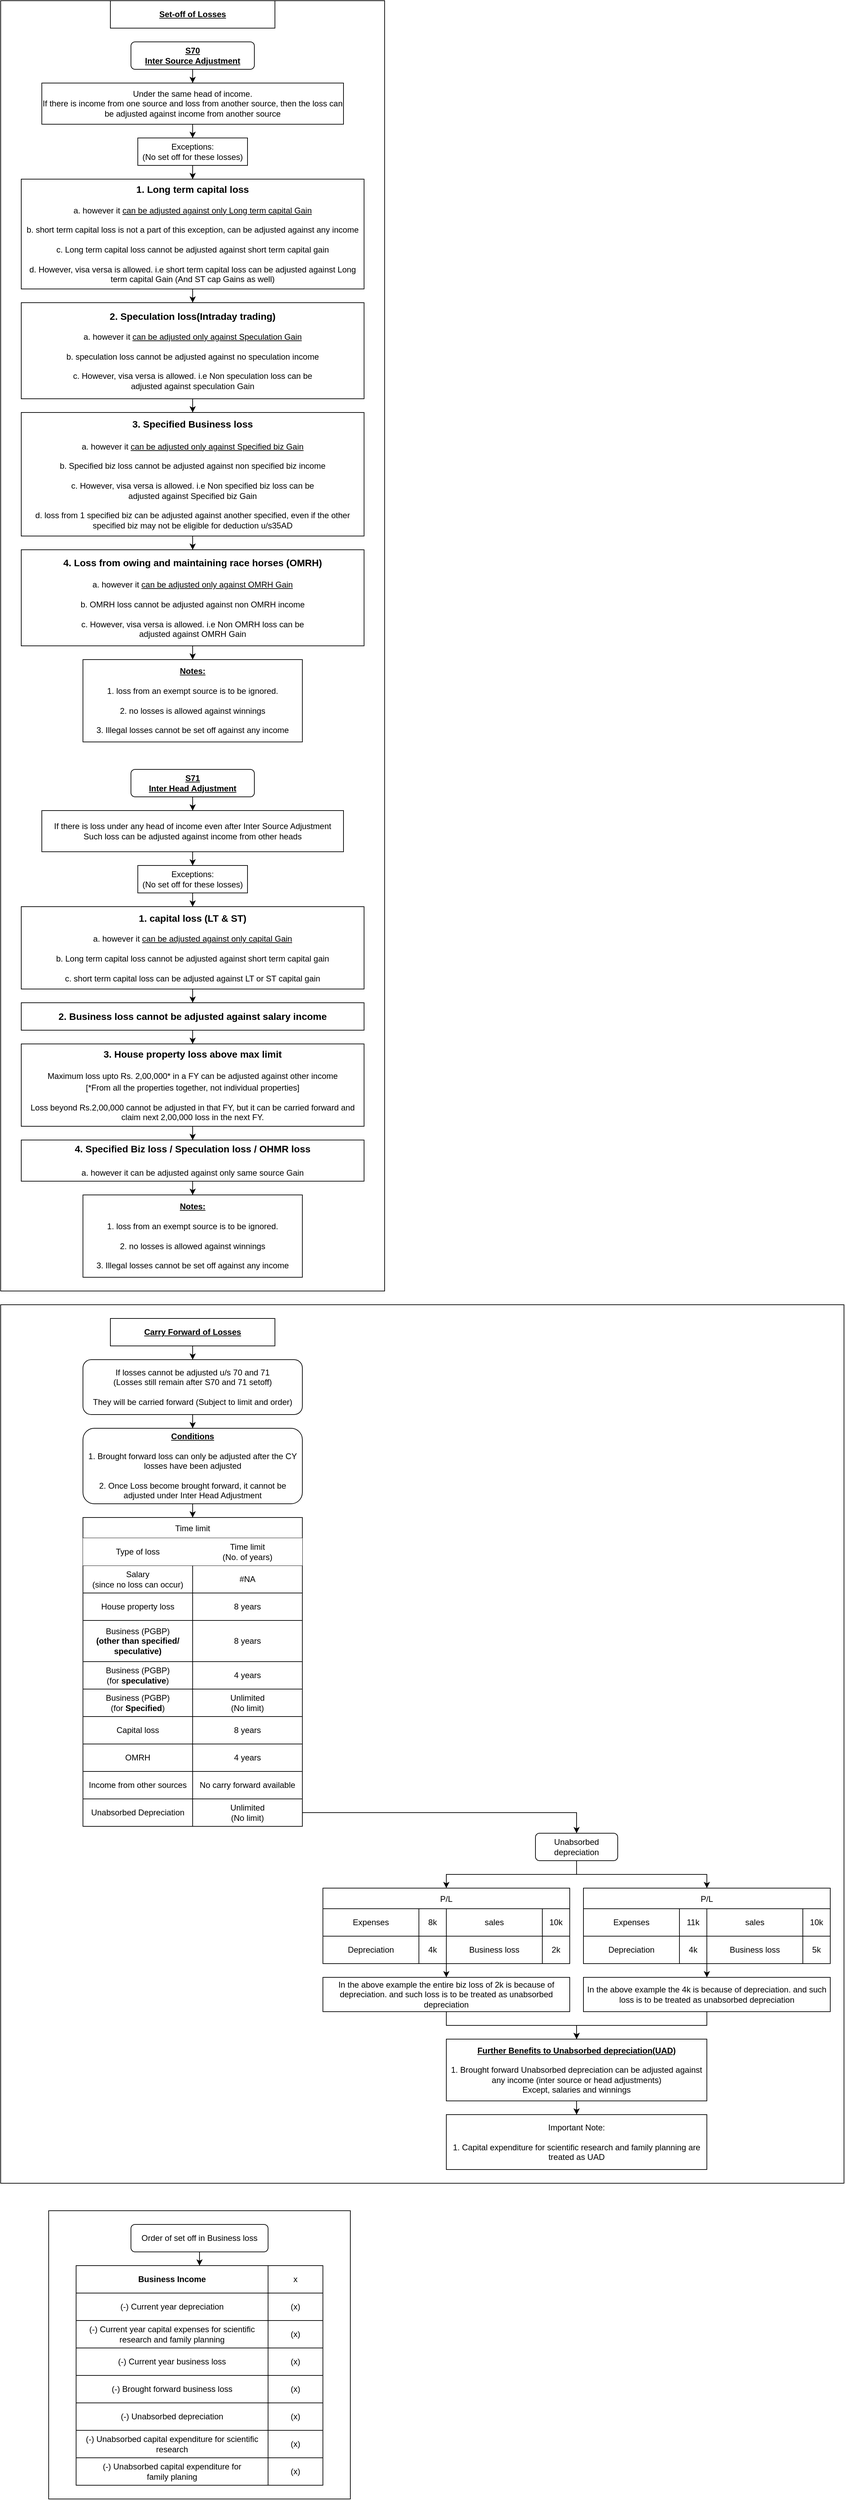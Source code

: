 <mxfile version="15.1.1" type="github">
  <diagram id="D8pp1TAPfAaHIgd1MpEE" name="Page-1">
    <mxGraphModel dx="6325" dy="3135" grid="1" gridSize="10" guides="1" tooltips="1" connect="1" arrows="1" fold="1" page="1" pageScale="1" pageWidth="850" pageHeight="1100" math="0" shadow="0">
      <root>
        <mxCell id="0" />
        <mxCell id="1" parent="0" />
        <mxCell id="We-hl39juAuCVzyDzWIm-146" value="" style="rounded=0;whiteSpace=wrap;html=1;fillColor=#FFFFFF;" vertex="1" parent="1">
          <mxGeometry x="230" y="3220" width="440" height="420" as="geometry" />
        </mxCell>
        <mxCell id="We-hl39juAuCVzyDzWIm-69" value="" style="rounded=0;whiteSpace=wrap;html=1;fillColor=#FFFFFF;" vertex="1" parent="1">
          <mxGeometry x="160" y="1900" width="1230" height="1280" as="geometry" />
        </mxCell>
        <mxCell id="We-hl39juAuCVzyDzWIm-68" value="" style="rounded=0;whiteSpace=wrap;html=1;fillColor=#FFFFFF;" vertex="1" parent="1">
          <mxGeometry x="160" width="560" height="1880" as="geometry" />
        </mxCell>
        <mxCell id="TAzYBhNEJsp0tGCk1SkH-1" value="Set-off of Losses" style="rounded=0;whiteSpace=wrap;html=1;fontStyle=5" parent="1" vertex="1">
          <mxGeometry x="320" width="240" height="40" as="geometry" />
        </mxCell>
        <mxCell id="We-hl39juAuCVzyDzWIm-4" style="edgeStyle=orthogonalEdgeStyle;rounded=0;orthogonalLoop=1;jettySize=auto;html=1;" edge="1" parent="1" source="We-hl39juAuCVzyDzWIm-2" target="We-hl39juAuCVzyDzWIm-3">
          <mxGeometry relative="1" as="geometry" />
        </mxCell>
        <mxCell id="We-hl39juAuCVzyDzWIm-2" value="&lt;div&gt;S70 &lt;br&gt;&lt;/div&gt;&lt;div&gt;Inter Source Adjustment&lt;/div&gt;" style="rounded=1;whiteSpace=wrap;html=1;fontStyle=5" vertex="1" parent="1">
          <mxGeometry x="350" y="60" width="180" height="40" as="geometry" />
        </mxCell>
        <mxCell id="We-hl39juAuCVzyDzWIm-16" style="edgeStyle=orthogonalEdgeStyle;rounded=0;orthogonalLoop=1;jettySize=auto;html=1;" edge="1" parent="1" source="We-hl39juAuCVzyDzWIm-3" target="We-hl39juAuCVzyDzWIm-5">
          <mxGeometry relative="1" as="geometry" />
        </mxCell>
        <mxCell id="We-hl39juAuCVzyDzWIm-3" value="&lt;div&gt;Under the same head of income.&lt;/div&gt;&lt;div&gt;If there is income from one source and loss from another source, then the loss can be adjusted against income from another source&lt;br&gt;&lt;/div&gt;" style="rounded=0;whiteSpace=wrap;html=1;" vertex="1" parent="1">
          <mxGeometry x="220" y="120" width="440" height="60" as="geometry" />
        </mxCell>
        <mxCell id="We-hl39juAuCVzyDzWIm-7" style="edgeStyle=orthogonalEdgeStyle;rounded=0;orthogonalLoop=1;jettySize=auto;html=1;" edge="1" parent="1" source="We-hl39juAuCVzyDzWIm-5" target="We-hl39juAuCVzyDzWIm-6">
          <mxGeometry relative="1" as="geometry" />
        </mxCell>
        <mxCell id="We-hl39juAuCVzyDzWIm-5" value="&lt;div&gt;Exceptions:&lt;/div&gt;&lt;div&gt;(No set off for these losses)&lt;/div&gt;" style="rounded=0;whiteSpace=wrap;html=1;" vertex="1" parent="1">
          <mxGeometry x="360" y="200" width="160" height="40" as="geometry" />
        </mxCell>
        <mxCell id="We-hl39juAuCVzyDzWIm-9" style="edgeStyle=orthogonalEdgeStyle;rounded=0;orthogonalLoop=1;jettySize=auto;html=1;" edge="1" parent="1" source="We-hl39juAuCVzyDzWIm-6" target="We-hl39juAuCVzyDzWIm-8">
          <mxGeometry relative="1" as="geometry" />
        </mxCell>
        <mxCell id="We-hl39juAuCVzyDzWIm-6" value="&lt;div&gt;&lt;font style=&quot;font-size: 14px&quot;&gt;&lt;b&gt;1. Long term capital loss&lt;/b&gt;&lt;/font&gt;&lt;/div&gt;&lt;div&gt;&lt;br&gt;&lt;/div&gt;&lt;div&gt;a. however it &lt;u&gt;can be adjusted against only Long term capital Gain&lt;/u&gt;&lt;/div&gt;&lt;div&gt;&lt;br&gt;&lt;/div&gt;&lt;div&gt;b. short term capital loss is not a part of this exception, can be adjusted against any income&lt;/div&gt;&lt;div&gt;&lt;br&gt;&lt;/div&gt;&lt;div&gt;c. Long term capital loss cannot be adjusted against short term capital gain&lt;/div&gt;&lt;div&gt;&lt;br&gt;&lt;/div&gt;&lt;div&gt;d. However, visa versa is allowed. i.e short term capital loss can be adjusted against Long term capital Gain (And ST cap Gains as well)&lt;/div&gt;" style="rounded=0;whiteSpace=wrap;html=1;" vertex="1" parent="1">
          <mxGeometry x="190" y="260" width="500" height="160" as="geometry" />
        </mxCell>
        <mxCell id="We-hl39juAuCVzyDzWIm-11" style="edgeStyle=orthogonalEdgeStyle;rounded=0;orthogonalLoop=1;jettySize=auto;html=1;" edge="1" parent="1" source="We-hl39juAuCVzyDzWIm-8" target="We-hl39juAuCVzyDzWIm-10">
          <mxGeometry relative="1" as="geometry" />
        </mxCell>
        <mxCell id="We-hl39juAuCVzyDzWIm-8" value="&lt;div&gt;&lt;font style=&quot;font-size: 14px&quot;&gt;&lt;b&gt;2. Speculation loss(Intraday trading)&lt;br&gt;&lt;/b&gt;&lt;/font&gt;&lt;/div&gt;&lt;div&gt;&lt;br&gt;&lt;/div&gt;&lt;div&gt;a. however it &lt;u&gt;can be adjusted &lt;/u&gt;&lt;u&gt;&lt;u&gt;only &lt;/u&gt;against Speculation Gain&lt;/u&gt;&lt;/div&gt;&lt;div&gt;&lt;br&gt;&lt;/div&gt;&lt;div&gt;b. speculation loss cannot be adjusted against no speculation income&lt;/div&gt;&lt;div&gt;&lt;br&gt;&lt;/div&gt;&lt;div&gt;c. However, visa versa is allowed. i.e Non speculation loss can be &lt;br/&gt;adjusted against speculation Gain&lt;br&gt;&lt;/div&gt;" style="rounded=0;whiteSpace=wrap;html=1;" vertex="1" parent="1">
          <mxGeometry x="190" y="440" width="500" height="140" as="geometry" />
        </mxCell>
        <mxCell id="We-hl39juAuCVzyDzWIm-13" style="edgeStyle=orthogonalEdgeStyle;rounded=0;orthogonalLoop=1;jettySize=auto;html=1;entryX=0.5;entryY=0;entryDx=0;entryDy=0;" edge="1" parent="1" source="We-hl39juAuCVzyDzWIm-10" target="We-hl39juAuCVzyDzWIm-12">
          <mxGeometry relative="1" as="geometry" />
        </mxCell>
        <mxCell id="We-hl39juAuCVzyDzWIm-10" value="&lt;div&gt;&lt;font style=&quot;font-size: 14px&quot;&gt;&lt;b&gt;&lt;font style=&quot;font-size: 14px&quot;&gt;3. Specified Business loss&lt;/font&gt;&lt;br&gt;&lt;/b&gt;&lt;/font&gt;&lt;/div&gt;&lt;div&gt;&lt;font style=&quot;font-size: 14px&quot;&gt;&lt;b&gt;&lt;br&gt;&lt;/b&gt;&lt;/font&gt;&lt;/div&gt;&lt;div&gt;a. however it &lt;u&gt;can be adjusted &lt;/u&gt;&lt;u&gt;&lt;u&gt;only &lt;/u&gt;against Specified biz Gain&lt;/u&gt;&lt;/div&gt;&lt;div&gt;&lt;br&gt;&lt;/div&gt;&lt;div&gt;b. Specified biz loss cannot be adjusted against non specified biz income&lt;/div&gt;&lt;div&gt;&lt;br&gt;&lt;/div&gt;&lt;div&gt;c. However, visa versa is allowed. i.e Non specified biz loss can be &lt;br&gt;adjusted against Specified biz Gain&lt;/div&gt;&lt;div&gt;&lt;br&gt;&lt;/div&gt;&lt;div&gt;d. loss from 1 specified biz can be adjusted against another specified, even if the other specified biz may not be eligible for deduction u/s35AD&lt;br&gt;&lt;/div&gt;" style="rounded=0;whiteSpace=wrap;html=1;" vertex="1" parent="1">
          <mxGeometry x="190" y="600" width="500" height="180" as="geometry" />
        </mxCell>
        <mxCell id="We-hl39juAuCVzyDzWIm-15" style="edgeStyle=orthogonalEdgeStyle;rounded=0;orthogonalLoop=1;jettySize=auto;html=1;" edge="1" parent="1" source="We-hl39juAuCVzyDzWIm-12" target="We-hl39juAuCVzyDzWIm-14">
          <mxGeometry relative="1" as="geometry" />
        </mxCell>
        <mxCell id="We-hl39juAuCVzyDzWIm-12" value="&lt;div&gt;&lt;font style=&quot;font-size: 14px&quot;&gt;&lt;b&gt;4. Loss from owing and maintaining race horses (OMRH)&lt;/b&gt;&lt;/font&gt;&lt;/div&gt;&lt;div&gt;&lt;font style=&quot;font-size: 14px&quot;&gt;&lt;b&gt;&lt;br&gt;&lt;/b&gt;&lt;/font&gt;&lt;/div&gt;&lt;div&gt;a. however it &lt;u&gt;can be adjusted &lt;/u&gt;&lt;u&gt;&lt;u&gt;only &lt;/u&gt;against OMRH Gain&lt;/u&gt;&lt;/div&gt;&lt;div&gt;&lt;br&gt;&lt;/div&gt;&lt;div&gt;b. OMRH loss cannot be adjusted against non OMRH income&lt;/div&gt;&lt;div&gt;&lt;br&gt;&lt;/div&gt;&lt;div&gt;c. However, visa versa is allowed. i.e Non OMRH loss can be &lt;br&gt;adjusted against OMRH Gain&lt;br&gt;&lt;/div&gt;" style="rounded=0;whiteSpace=wrap;html=1;" vertex="1" parent="1">
          <mxGeometry x="190" y="800" width="500" height="140" as="geometry" />
        </mxCell>
        <mxCell id="We-hl39juAuCVzyDzWIm-14" value="&lt;div&gt;&lt;u&gt;&lt;b&gt;Notes:&lt;/b&gt;&lt;/u&gt;&lt;/div&gt;&lt;div&gt;&lt;br&gt;&lt;/div&gt;&lt;div&gt;1. loss from an exempt source is to be ignored.&lt;/div&gt;&lt;div&gt;&lt;br&gt;&lt;/div&gt;&lt;div&gt;2. no losses is allowed against winnings&lt;br&gt;&lt;/div&gt;&lt;div&gt;&lt;br&gt;&lt;/div&gt;&lt;div&gt;3. Illegal losses cannot be set off against any income&lt;br&gt;&lt;/div&gt;" style="rounded=0;whiteSpace=wrap;html=1;" vertex="1" parent="1">
          <mxGeometry x="280" y="960" width="320" height="120" as="geometry" />
        </mxCell>
        <mxCell id="We-hl39juAuCVzyDzWIm-21" style="edgeStyle=orthogonalEdgeStyle;rounded=0;orthogonalLoop=1;jettySize=auto;html=1;" edge="1" parent="1" source="We-hl39juAuCVzyDzWIm-17" target="We-hl39juAuCVzyDzWIm-18">
          <mxGeometry relative="1" as="geometry" />
        </mxCell>
        <mxCell id="We-hl39juAuCVzyDzWIm-17" value="&lt;div&gt;S71&lt;br&gt;&lt;/div&gt;&lt;div&gt;Inter Head Adjustment&lt;/div&gt;" style="rounded=1;whiteSpace=wrap;html=1;fontStyle=5" vertex="1" parent="1">
          <mxGeometry x="350" y="1120" width="180" height="40" as="geometry" />
        </mxCell>
        <mxCell id="We-hl39juAuCVzyDzWIm-20" style="edgeStyle=orthogonalEdgeStyle;rounded=0;orthogonalLoop=1;jettySize=auto;html=1;" edge="1" parent="1" source="We-hl39juAuCVzyDzWIm-18" target="We-hl39juAuCVzyDzWIm-19">
          <mxGeometry relative="1" as="geometry" />
        </mxCell>
        <mxCell id="We-hl39juAuCVzyDzWIm-18" value="&lt;div&gt;If there is loss under any head of income even after Inter Source Adjustment&lt;/div&gt;&lt;div&gt;Such loss can be adjusted against income from other heads&lt;span style=&quot;white-space: pre&quot;&gt;&lt;br&gt;&lt;/span&gt;&lt;/div&gt;" style="rounded=0;whiteSpace=wrap;html=1;" vertex="1" parent="1">
          <mxGeometry x="220" y="1180" width="440" height="60" as="geometry" />
        </mxCell>
        <mxCell id="We-hl39juAuCVzyDzWIm-29" style="edgeStyle=orthogonalEdgeStyle;rounded=0;orthogonalLoop=1;jettySize=auto;html=1;" edge="1" parent="1" source="We-hl39juAuCVzyDzWIm-19" target="We-hl39juAuCVzyDzWIm-22">
          <mxGeometry relative="1" as="geometry" />
        </mxCell>
        <mxCell id="We-hl39juAuCVzyDzWIm-19" value="&lt;div&gt;Exceptions:&lt;/div&gt;&lt;div&gt;(No set off for these losses)&lt;/div&gt;" style="rounded=0;whiteSpace=wrap;html=1;" vertex="1" parent="1">
          <mxGeometry x="360" y="1260" width="160" height="40" as="geometry" />
        </mxCell>
        <mxCell id="We-hl39juAuCVzyDzWIm-24" style="edgeStyle=orthogonalEdgeStyle;rounded=0;orthogonalLoop=1;jettySize=auto;html=1;entryX=0.5;entryY=0;entryDx=0;entryDy=0;" edge="1" parent="1" source="We-hl39juAuCVzyDzWIm-22" target="We-hl39juAuCVzyDzWIm-23">
          <mxGeometry relative="1" as="geometry" />
        </mxCell>
        <mxCell id="We-hl39juAuCVzyDzWIm-22" value="&lt;div&gt;&lt;font style=&quot;font-size: 14px&quot;&gt;&lt;b&gt;1. capital loss (LT &amp;amp; ST)&lt;br&gt;&lt;/b&gt;&lt;/font&gt;&lt;/div&gt;&lt;div&gt;&lt;br&gt;&lt;/div&gt;&lt;div&gt;a. however it &lt;u&gt;can be adjusted against only capital Gain&lt;/u&gt;&lt;/div&gt;&lt;div&gt;&lt;br&gt;&lt;/div&gt;&lt;div&gt;b. Long term capital loss cannot be adjusted against short term capital gain&lt;br&gt;&lt;/div&gt;&lt;div&gt;&lt;br&gt;&lt;/div&gt;&lt;div&gt;c. short term capital loss can be adjusted against LT or ST capital gain&lt;br&gt;&lt;/div&gt;" style="rounded=0;whiteSpace=wrap;html=1;" vertex="1" parent="1">
          <mxGeometry x="190" y="1320" width="500" height="120" as="geometry" />
        </mxCell>
        <mxCell id="We-hl39juAuCVzyDzWIm-26" style="edgeStyle=orthogonalEdgeStyle;rounded=0;orthogonalLoop=1;jettySize=auto;html=1;" edge="1" parent="1" source="We-hl39juAuCVzyDzWIm-23" target="We-hl39juAuCVzyDzWIm-25">
          <mxGeometry relative="1" as="geometry" />
        </mxCell>
        <mxCell id="We-hl39juAuCVzyDzWIm-23" value="&lt;div&gt;&lt;font style=&quot;font-size: 14px&quot;&gt;&lt;b&gt;2. Business loss cannot be adjusted against salary income&lt;/b&gt;&lt;/font&gt;&lt;br&gt;&lt;/div&gt;" style="rounded=0;whiteSpace=wrap;html=1;" vertex="1" parent="1">
          <mxGeometry x="190" y="1460" width="500" height="40" as="geometry" />
        </mxCell>
        <mxCell id="We-hl39juAuCVzyDzWIm-28" style="edgeStyle=orthogonalEdgeStyle;rounded=0;orthogonalLoop=1;jettySize=auto;html=1;" edge="1" parent="1" source="We-hl39juAuCVzyDzWIm-25" target="We-hl39juAuCVzyDzWIm-27">
          <mxGeometry relative="1" as="geometry" />
        </mxCell>
        <mxCell id="We-hl39juAuCVzyDzWIm-25" value="&lt;div&gt;&lt;font style=&quot;font-size: 14px&quot;&gt;&lt;b&gt;3. House property loss above max limit&lt;/b&gt;&lt;/font&gt;&lt;/div&gt;&lt;div&gt;&lt;font style=&quot;font-size: 14px&quot;&gt;&lt;font style=&quot;font-size: 12px&quot;&gt;&lt;br&gt;&lt;/font&gt;&lt;/font&gt;&lt;/div&gt;&lt;div&gt;&lt;font style=&quot;font-size: 12px&quot;&gt;Maximum loss upto Rs. 2,00,000* in a FY can be adjusted against other income&lt;/font&gt;&lt;/div&gt;&lt;div&gt;&lt;font style=&quot;font-size: 14px&quot;&gt;&lt;font style=&quot;font-size: 12px&quot;&gt;[*From all the properties together, not individual properties]&lt;/font&gt;&lt;/font&gt;&lt;/div&gt;&lt;div&gt;&lt;br&gt;&lt;/div&gt;&lt;div&gt;Loss beyond Rs.2,00,000 cannot be adjusted in that FY, but it can be carried forward and claim next 2,00,000 loss in the next FY.&lt;br&gt;&lt;font style=&quot;font-size: 14px&quot;&gt;&lt;b&gt;&lt;/b&gt;&lt;/font&gt;&lt;/div&gt;" style="rounded=0;whiteSpace=wrap;html=1;" vertex="1" parent="1">
          <mxGeometry x="190" y="1520" width="500" height="120" as="geometry" />
        </mxCell>
        <mxCell id="We-hl39juAuCVzyDzWIm-31" style="edgeStyle=orthogonalEdgeStyle;rounded=0;orthogonalLoop=1;jettySize=auto;html=1;" edge="1" parent="1" source="We-hl39juAuCVzyDzWIm-27" target="We-hl39juAuCVzyDzWIm-30">
          <mxGeometry relative="1" as="geometry" />
        </mxCell>
        <mxCell id="We-hl39juAuCVzyDzWIm-27" value="&lt;div&gt;&lt;font style=&quot;font-size: 14px&quot;&gt;&lt;b&gt;4. Specified Biz loss / Speculation loss / OHMR loss&lt;br&gt;&lt;/b&gt;&lt;/font&gt;&lt;/div&gt;&lt;div&gt;&lt;font style=&quot;font-size: 14px&quot;&gt;&lt;font style=&quot;font-size: 12px&quot;&gt;&lt;br&gt;&lt;/font&gt;&lt;/font&gt;&lt;/div&gt;&lt;div&gt;&lt;font style=&quot;font-size: 14px&quot;&gt;&lt;font style=&quot;font-size: 12px&quot;&gt;a. however it can be adjusted against only same source Gain&lt;br&gt;&lt;/font&gt;&lt;/font&gt;&lt;/div&gt;" style="rounded=0;whiteSpace=wrap;html=1;" vertex="1" parent="1">
          <mxGeometry x="190" y="1660" width="500" height="60" as="geometry" />
        </mxCell>
        <mxCell id="We-hl39juAuCVzyDzWIm-30" value="&lt;div&gt;&lt;u&gt;&lt;b&gt;Notes:&lt;/b&gt;&lt;/u&gt;&lt;/div&gt;&lt;div&gt;&lt;br&gt;&lt;/div&gt;&lt;div&gt;1. loss from an exempt source is to be ignored.&lt;/div&gt;&lt;div&gt;&lt;br&gt;&lt;/div&gt;&lt;div&gt;2. no losses is allowed against winnings&lt;br&gt;&lt;/div&gt;&lt;div&gt;&lt;br&gt;&lt;/div&gt;&lt;div&gt;3. Illegal losses cannot be set off against any income&lt;br&gt;&lt;/div&gt;" style="rounded=0;whiteSpace=wrap;html=1;" vertex="1" parent="1">
          <mxGeometry x="280" y="1740" width="320" height="120" as="geometry" />
        </mxCell>
        <mxCell id="We-hl39juAuCVzyDzWIm-35" style="edgeStyle=orthogonalEdgeStyle;rounded=0;orthogonalLoop=1;jettySize=auto;html=1;" edge="1" parent="1" source="We-hl39juAuCVzyDzWIm-32" target="We-hl39juAuCVzyDzWIm-34">
          <mxGeometry relative="1" as="geometry" />
        </mxCell>
        <mxCell id="We-hl39juAuCVzyDzWIm-32" value="Carry Forward of Losses" style="rounded=0;whiteSpace=wrap;html=1;fontStyle=5" vertex="1" parent="1">
          <mxGeometry x="320" y="1920" width="240" height="40" as="geometry" />
        </mxCell>
        <mxCell id="We-hl39juAuCVzyDzWIm-37" style="edgeStyle=orthogonalEdgeStyle;rounded=0;orthogonalLoop=1;jettySize=auto;html=1;" edge="1" parent="1" source="We-hl39juAuCVzyDzWIm-34" target="We-hl39juAuCVzyDzWIm-36">
          <mxGeometry relative="1" as="geometry" />
        </mxCell>
        <mxCell id="We-hl39juAuCVzyDzWIm-34" value="&lt;div&gt;If losses cannot be adjusted u/s 70 and 71&lt;/div&gt;&lt;div&gt;(Losses still remain after S70 and 71 setoff)&lt;br&gt;&lt;/div&gt;&lt;div&gt;&lt;br&gt;&lt;/div&gt;&lt;div&gt;They will be carried forward (Subject to limit and order)&lt;br&gt;&lt;/div&gt;" style="rounded=1;whiteSpace=wrap;html=1;" vertex="1" parent="1">
          <mxGeometry x="280" y="1980" width="320" height="80" as="geometry" />
        </mxCell>
        <mxCell id="We-hl39juAuCVzyDzWIm-67" style="edgeStyle=orthogonalEdgeStyle;rounded=0;orthogonalLoop=1;jettySize=auto;html=1;" edge="1" parent="1" source="We-hl39juAuCVzyDzWIm-36" target="We-hl39juAuCVzyDzWIm-39">
          <mxGeometry relative="1" as="geometry" />
        </mxCell>
        <mxCell id="We-hl39juAuCVzyDzWIm-36" value="&lt;div&gt;&lt;u&gt;&lt;b&gt;Conditions&lt;/b&gt;&lt;/u&gt;&lt;/div&gt;&lt;div&gt;&lt;br&gt;&lt;/div&gt;&lt;div&gt;1. Brought forward loss can only be adjusted after the CY losses have been adjusted&lt;/div&gt;&lt;div&gt;&lt;br&gt;&lt;/div&gt;&lt;div&gt;2. Once Loss become brought forward, it cannot be adjusted under Inter Head Adjustment&lt;br&gt;&lt;/div&gt;" style="rounded=1;whiteSpace=wrap;html=1;" vertex="1" parent="1">
          <mxGeometry x="280" y="2080" width="320" height="110" as="geometry" />
        </mxCell>
        <mxCell id="We-hl39juAuCVzyDzWIm-39" value="Time limit" style="shape=table;startSize=30;container=1;collapsible=0;childLayout=tableLayout;" vertex="1" parent="1">
          <mxGeometry x="280" y="2210" width="320" height="450" as="geometry" />
        </mxCell>
        <mxCell id="We-hl39juAuCVzyDzWIm-40" value="" style="shape=partialRectangle;collapsible=0;dropTarget=0;pointerEvents=0;fillColor=none;top=0;left=0;bottom=0;right=0;points=[[0,0.5],[1,0.5]];portConstraint=eastwest;" vertex="1" parent="We-hl39juAuCVzyDzWIm-39">
          <mxGeometry y="30" width="320" height="40" as="geometry" />
        </mxCell>
        <mxCell id="We-hl39juAuCVzyDzWIm-41" value="Type of loss" style="shape=partialRectangle;html=1;whiteSpace=wrap;connectable=0;overflow=hidden;fillColor=#FFFFFF;top=0;left=0;bottom=0;right=0;pointerEvents=1;" vertex="1" parent="We-hl39juAuCVzyDzWIm-40">
          <mxGeometry width="160" height="40" as="geometry" />
        </mxCell>
        <mxCell id="We-hl39juAuCVzyDzWIm-42" value="&lt;div&gt;Time limit&lt;/div&gt;(No. of years)" style="shape=partialRectangle;html=1;whiteSpace=wrap;connectable=0;overflow=hidden;fillColor=#FFFFFF;top=0;left=0;bottom=0;right=0;pointerEvents=1;" vertex="1" parent="We-hl39juAuCVzyDzWIm-40">
          <mxGeometry x="160" width="160" height="40" as="geometry" />
        </mxCell>
        <mxCell id="We-hl39juAuCVzyDzWIm-43" value="" style="shape=partialRectangle;collapsible=0;dropTarget=0;pointerEvents=0;fillColor=none;top=0;left=0;bottom=0;right=0;points=[[0,0.5],[1,0.5]];portConstraint=eastwest;" vertex="1" parent="We-hl39juAuCVzyDzWIm-39">
          <mxGeometry y="70" width="320" height="40" as="geometry" />
        </mxCell>
        <mxCell id="We-hl39juAuCVzyDzWIm-44" value="&lt;div&gt;Salary&lt;/div&gt;(since no loss can occur)" style="shape=partialRectangle;html=1;whiteSpace=wrap;connectable=0;overflow=hidden;fillColor=none;top=0;left=0;bottom=0;right=0;pointerEvents=1;" vertex="1" parent="We-hl39juAuCVzyDzWIm-43">
          <mxGeometry width="160" height="40" as="geometry" />
        </mxCell>
        <mxCell id="We-hl39juAuCVzyDzWIm-45" value="#NA" style="shape=partialRectangle;html=1;whiteSpace=wrap;connectable=0;overflow=hidden;fillColor=none;top=0;left=0;bottom=0;right=0;pointerEvents=1;" vertex="1" parent="We-hl39juAuCVzyDzWIm-43">
          <mxGeometry x="160" width="160" height="40" as="geometry" />
        </mxCell>
        <mxCell id="We-hl39juAuCVzyDzWIm-46" value="" style="shape=partialRectangle;collapsible=0;dropTarget=0;pointerEvents=0;fillColor=none;top=0;left=0;bottom=0;right=0;points=[[0,0.5],[1,0.5]];portConstraint=eastwest;" vertex="1" parent="We-hl39juAuCVzyDzWIm-39">
          <mxGeometry y="110" width="320" height="40" as="geometry" />
        </mxCell>
        <mxCell id="We-hl39juAuCVzyDzWIm-47" value="House property loss" style="shape=partialRectangle;html=1;whiteSpace=wrap;connectable=0;overflow=hidden;fillColor=none;top=0;left=0;bottom=0;right=0;pointerEvents=1;" vertex="1" parent="We-hl39juAuCVzyDzWIm-46">
          <mxGeometry width="160" height="40" as="geometry" />
        </mxCell>
        <mxCell id="We-hl39juAuCVzyDzWIm-48" value="8 years" style="shape=partialRectangle;html=1;whiteSpace=wrap;connectable=0;overflow=hidden;fillColor=none;top=0;left=0;bottom=0;right=0;pointerEvents=1;" vertex="1" parent="We-hl39juAuCVzyDzWIm-46">
          <mxGeometry x="160" width="160" height="40" as="geometry" />
        </mxCell>
        <mxCell id="We-hl39juAuCVzyDzWIm-55" style="shape=partialRectangle;collapsible=0;dropTarget=0;pointerEvents=0;fillColor=none;top=0;left=0;bottom=0;right=0;points=[[0,0.5],[1,0.5]];portConstraint=eastwest;" vertex="1" parent="We-hl39juAuCVzyDzWIm-39">
          <mxGeometry y="150" width="320" height="60" as="geometry" />
        </mxCell>
        <mxCell id="We-hl39juAuCVzyDzWIm-56" value="&lt;div&gt;Business (PGBP)&lt;/div&gt;&lt;b&gt;(other than specified/ speculative)&lt;/b&gt;" style="shape=partialRectangle;html=1;whiteSpace=wrap;connectable=0;overflow=hidden;fillColor=none;top=0;left=0;bottom=0;right=0;pointerEvents=1;" vertex="1" parent="We-hl39juAuCVzyDzWIm-55">
          <mxGeometry width="160" height="60" as="geometry" />
        </mxCell>
        <mxCell id="We-hl39juAuCVzyDzWIm-57" value="8 years" style="shape=partialRectangle;html=1;whiteSpace=wrap;connectable=0;overflow=hidden;fillColor=none;top=0;left=0;bottom=0;right=0;pointerEvents=1;" vertex="1" parent="We-hl39juAuCVzyDzWIm-55">
          <mxGeometry x="160" width="160" height="60" as="geometry" />
        </mxCell>
        <mxCell id="We-hl39juAuCVzyDzWIm-52" style="shape=partialRectangle;collapsible=0;dropTarget=0;pointerEvents=0;fillColor=none;top=0;left=0;bottom=0;right=0;points=[[0,0.5],[1,0.5]];portConstraint=eastwest;" vertex="1" parent="We-hl39juAuCVzyDzWIm-39">
          <mxGeometry y="210" width="320" height="40" as="geometry" />
        </mxCell>
        <mxCell id="We-hl39juAuCVzyDzWIm-53" value="&lt;div&gt;Business (PGBP)&lt;/div&gt;(for &lt;b&gt;speculative&lt;/b&gt;)" style="shape=partialRectangle;html=1;whiteSpace=wrap;connectable=0;overflow=hidden;fillColor=none;top=0;left=0;bottom=0;right=0;pointerEvents=1;" vertex="1" parent="We-hl39juAuCVzyDzWIm-52">
          <mxGeometry width="160" height="40" as="geometry" />
        </mxCell>
        <mxCell id="We-hl39juAuCVzyDzWIm-54" value="4 years" style="shape=partialRectangle;html=1;whiteSpace=wrap;connectable=0;overflow=hidden;fillColor=none;top=0;left=0;bottom=0;right=0;pointerEvents=1;" vertex="1" parent="We-hl39juAuCVzyDzWIm-52">
          <mxGeometry x="160" width="160" height="40" as="geometry" />
        </mxCell>
        <mxCell id="We-hl39juAuCVzyDzWIm-49" style="shape=partialRectangle;collapsible=0;dropTarget=0;pointerEvents=0;fillColor=none;top=0;left=0;bottom=0;right=0;points=[[0,0.5],[1,0.5]];portConstraint=eastwest;" vertex="1" parent="We-hl39juAuCVzyDzWIm-39">
          <mxGeometry y="250" width="320" height="40" as="geometry" />
        </mxCell>
        <mxCell id="We-hl39juAuCVzyDzWIm-50" value="&lt;div&gt;Business (PGBP)&lt;/div&gt;(for &lt;b&gt;Specified&lt;/b&gt;)" style="shape=partialRectangle;html=1;whiteSpace=wrap;connectable=0;overflow=hidden;fillColor=none;top=0;left=0;bottom=0;right=0;pointerEvents=1;" vertex="1" parent="We-hl39juAuCVzyDzWIm-49">
          <mxGeometry width="160" height="40" as="geometry" />
        </mxCell>
        <mxCell id="We-hl39juAuCVzyDzWIm-51" value="&lt;div&gt;Unlimited&lt;/div&gt;&lt;div&gt;(No limit)&lt;br&gt;&lt;/div&gt;" style="shape=partialRectangle;html=1;whiteSpace=wrap;connectable=0;overflow=hidden;fillColor=none;top=0;left=0;bottom=0;right=0;pointerEvents=1;" vertex="1" parent="We-hl39juAuCVzyDzWIm-49">
          <mxGeometry x="160" width="160" height="40" as="geometry" />
        </mxCell>
        <mxCell id="We-hl39juAuCVzyDzWIm-61" style="shape=partialRectangle;collapsible=0;dropTarget=0;pointerEvents=0;fillColor=none;top=0;left=0;bottom=0;right=0;points=[[0,0.5],[1,0.5]];portConstraint=eastwest;" vertex="1" parent="We-hl39juAuCVzyDzWIm-39">
          <mxGeometry y="290" width="320" height="40" as="geometry" />
        </mxCell>
        <mxCell id="We-hl39juAuCVzyDzWIm-62" value="Capital loss" style="shape=partialRectangle;html=1;whiteSpace=wrap;connectable=0;overflow=hidden;fillColor=none;top=0;left=0;bottom=0;right=0;pointerEvents=1;" vertex="1" parent="We-hl39juAuCVzyDzWIm-61">
          <mxGeometry width="160" height="40" as="geometry" />
        </mxCell>
        <mxCell id="We-hl39juAuCVzyDzWIm-63" value="8 years" style="shape=partialRectangle;html=1;whiteSpace=wrap;connectable=0;overflow=hidden;fillColor=none;top=0;left=0;bottom=0;right=0;pointerEvents=1;" vertex="1" parent="We-hl39juAuCVzyDzWIm-61">
          <mxGeometry x="160" width="160" height="40" as="geometry" />
        </mxCell>
        <mxCell id="We-hl39juAuCVzyDzWIm-58" style="shape=partialRectangle;collapsible=0;dropTarget=0;pointerEvents=0;fillColor=none;top=0;left=0;bottom=0;right=0;points=[[0,0.5],[1,0.5]];portConstraint=eastwest;" vertex="1" parent="We-hl39juAuCVzyDzWIm-39">
          <mxGeometry y="330" width="320" height="40" as="geometry" />
        </mxCell>
        <mxCell id="We-hl39juAuCVzyDzWIm-59" value="OMRH" style="shape=partialRectangle;html=1;whiteSpace=wrap;connectable=0;overflow=hidden;fillColor=none;top=0;left=0;bottom=0;right=0;pointerEvents=1;" vertex="1" parent="We-hl39juAuCVzyDzWIm-58">
          <mxGeometry width="160" height="40" as="geometry" />
        </mxCell>
        <mxCell id="We-hl39juAuCVzyDzWIm-60" value="4 years" style="shape=partialRectangle;html=1;whiteSpace=wrap;connectable=0;overflow=hidden;fillColor=none;top=0;left=0;bottom=0;right=0;pointerEvents=1;" vertex="1" parent="We-hl39juAuCVzyDzWIm-58">
          <mxGeometry x="160" width="160" height="40" as="geometry" />
        </mxCell>
        <mxCell id="We-hl39juAuCVzyDzWIm-64" style="shape=partialRectangle;collapsible=0;dropTarget=0;pointerEvents=0;fillColor=none;top=0;left=0;bottom=0;right=0;points=[[0,0.5],[1,0.5]];portConstraint=eastwest;" vertex="1" parent="We-hl39juAuCVzyDzWIm-39">
          <mxGeometry y="370" width="320" height="40" as="geometry" />
        </mxCell>
        <mxCell id="We-hl39juAuCVzyDzWIm-65" value="Income from other sources" style="shape=partialRectangle;html=1;whiteSpace=wrap;connectable=0;overflow=hidden;fillColor=none;top=0;left=0;bottom=0;right=0;pointerEvents=1;" vertex="1" parent="We-hl39juAuCVzyDzWIm-64">
          <mxGeometry width="160" height="40" as="geometry" />
        </mxCell>
        <mxCell id="We-hl39juAuCVzyDzWIm-66" value="No carry forward available" style="shape=partialRectangle;html=1;whiteSpace=wrap;connectable=0;overflow=hidden;fillColor=none;top=0;left=0;bottom=0;right=0;pointerEvents=1;" vertex="1" parent="We-hl39juAuCVzyDzWIm-64">
          <mxGeometry x="160" width="160" height="40" as="geometry" />
        </mxCell>
        <mxCell id="We-hl39juAuCVzyDzWIm-110" style="shape=partialRectangle;collapsible=0;dropTarget=0;pointerEvents=0;fillColor=none;top=0;left=0;bottom=0;right=0;points=[[0,0.5],[1,0.5]];portConstraint=eastwest;" vertex="1" parent="We-hl39juAuCVzyDzWIm-39">
          <mxGeometry y="410" width="320" height="40" as="geometry" />
        </mxCell>
        <mxCell id="We-hl39juAuCVzyDzWIm-111" value="Unabsorbed Depreciation" style="shape=partialRectangle;html=1;whiteSpace=wrap;connectable=0;overflow=hidden;fillColor=none;top=0;left=0;bottom=0;right=0;pointerEvents=1;" vertex="1" parent="We-hl39juAuCVzyDzWIm-110">
          <mxGeometry width="160" height="40" as="geometry" />
        </mxCell>
        <mxCell id="We-hl39juAuCVzyDzWIm-112" value="&lt;div&gt;Unlimited&lt;/div&gt;&lt;div&gt;(No limit)&lt;br&gt;&lt;/div&gt;" style="shape=partialRectangle;html=1;whiteSpace=wrap;connectable=0;overflow=hidden;fillColor=none;top=0;left=0;bottom=0;right=0;pointerEvents=1;" vertex="1" parent="We-hl39juAuCVzyDzWIm-110">
          <mxGeometry x="160" width="160" height="40" as="geometry" />
        </mxCell>
        <mxCell id="We-hl39juAuCVzyDzWIm-93" style="edgeStyle=orthogonalEdgeStyle;rounded=0;orthogonalLoop=1;jettySize=auto;html=1;" edge="1" parent="1" source="We-hl39juAuCVzyDzWIm-70" target="We-hl39juAuCVzyDzWIm-82">
          <mxGeometry relative="1" as="geometry" />
        </mxCell>
        <mxCell id="We-hl39juAuCVzyDzWIm-109" style="edgeStyle=orthogonalEdgeStyle;rounded=0;orthogonalLoop=1;jettySize=auto;html=1;" edge="1" parent="1" source="We-hl39juAuCVzyDzWIm-70" target="We-hl39juAuCVzyDzWIm-96">
          <mxGeometry relative="1" as="geometry" />
        </mxCell>
        <mxCell id="We-hl39juAuCVzyDzWIm-70" value="Unabsorbed depreciation" style="rounded=1;whiteSpace=wrap;html=1;fillColor=#FFFFFF;" vertex="1" parent="1">
          <mxGeometry x="940" y="2670" width="120" height="40" as="geometry" />
        </mxCell>
        <mxCell id="We-hl39juAuCVzyDzWIm-95" style="edgeStyle=orthogonalEdgeStyle;rounded=0;orthogonalLoop=1;jettySize=auto;html=1;entryX=0.5;entryY=0;entryDx=0;entryDy=0;" edge="1" parent="1" source="We-hl39juAuCVzyDzWIm-82" target="We-hl39juAuCVzyDzWIm-94">
          <mxGeometry relative="1" as="geometry" />
        </mxCell>
        <mxCell id="We-hl39juAuCVzyDzWIm-82" value="P/L" style="shape=table;startSize=30;container=1;collapsible=0;childLayout=tableLayout;" vertex="1" parent="1">
          <mxGeometry x="630" y="2750" width="360" height="110" as="geometry" />
        </mxCell>
        <mxCell id="We-hl39juAuCVzyDzWIm-83" value="" style="shape=partialRectangle;collapsible=0;dropTarget=0;pointerEvents=0;fillColor=none;top=0;left=0;bottom=0;right=0;points=[[0,0.5],[1,0.5]];portConstraint=eastwest;" vertex="1" parent="We-hl39juAuCVzyDzWIm-82">
          <mxGeometry y="30" width="360" height="40" as="geometry" />
        </mxCell>
        <mxCell id="We-hl39juAuCVzyDzWIm-84" value="Expenses" style="shape=partialRectangle;html=1;whiteSpace=wrap;connectable=0;overflow=hidden;fillColor=none;top=0;left=0;bottom=0;right=0;pointerEvents=1;" vertex="1" parent="We-hl39juAuCVzyDzWIm-83">
          <mxGeometry width="140" height="40" as="geometry" />
        </mxCell>
        <mxCell id="We-hl39juAuCVzyDzWIm-85" value="8k" style="shape=partialRectangle;html=1;whiteSpace=wrap;connectable=0;overflow=hidden;fillColor=none;top=0;left=0;bottom=0;right=0;pointerEvents=1;" vertex="1" parent="We-hl39juAuCVzyDzWIm-83">
          <mxGeometry x="140" width="40" height="40" as="geometry" />
        </mxCell>
        <mxCell id="We-hl39juAuCVzyDzWIm-86" value="sales" style="shape=partialRectangle;html=1;whiteSpace=wrap;connectable=0;overflow=hidden;fillColor=none;top=0;left=0;bottom=0;right=0;pointerEvents=1;" vertex="1" parent="We-hl39juAuCVzyDzWIm-83">
          <mxGeometry x="180" width="140" height="40" as="geometry" />
        </mxCell>
        <mxCell id="We-hl39juAuCVzyDzWIm-87" value="10k" style="shape=partialRectangle;html=1;whiteSpace=wrap;connectable=0;overflow=hidden;fillColor=none;top=0;left=0;bottom=0;right=0;pointerEvents=1;" vertex="1" parent="We-hl39juAuCVzyDzWIm-83">
          <mxGeometry x="320" width="40" height="40" as="geometry" />
        </mxCell>
        <mxCell id="We-hl39juAuCVzyDzWIm-88" value="" style="shape=partialRectangle;collapsible=0;dropTarget=0;pointerEvents=0;fillColor=none;top=0;left=0;bottom=0;right=0;points=[[0,0.5],[1,0.5]];portConstraint=eastwest;" vertex="1" parent="We-hl39juAuCVzyDzWIm-82">
          <mxGeometry y="70" width="360" height="40" as="geometry" />
        </mxCell>
        <mxCell id="We-hl39juAuCVzyDzWIm-89" value="Depreciation" style="shape=partialRectangle;html=1;whiteSpace=wrap;connectable=0;overflow=hidden;fillColor=none;top=0;left=0;bottom=0;right=0;pointerEvents=1;" vertex="1" parent="We-hl39juAuCVzyDzWIm-88">
          <mxGeometry width="140" height="40" as="geometry" />
        </mxCell>
        <mxCell id="We-hl39juAuCVzyDzWIm-90" value="4k" style="shape=partialRectangle;html=1;whiteSpace=wrap;connectable=0;overflow=hidden;fillColor=none;top=0;left=0;bottom=0;right=0;pointerEvents=1;" vertex="1" parent="We-hl39juAuCVzyDzWIm-88">
          <mxGeometry x="140" width="40" height="40" as="geometry" />
        </mxCell>
        <mxCell id="We-hl39juAuCVzyDzWIm-91" value="Business loss" style="shape=partialRectangle;html=1;whiteSpace=wrap;connectable=0;overflow=hidden;fillColor=none;top=0;left=0;bottom=0;right=0;pointerEvents=1;" vertex="1" parent="We-hl39juAuCVzyDzWIm-88">
          <mxGeometry x="180" width="140" height="40" as="geometry" />
        </mxCell>
        <mxCell id="We-hl39juAuCVzyDzWIm-92" value="2k" style="shape=partialRectangle;html=1;whiteSpace=wrap;connectable=0;overflow=hidden;fillColor=none;top=0;left=0;bottom=0;right=0;pointerEvents=1;" vertex="1" parent="We-hl39juAuCVzyDzWIm-88">
          <mxGeometry x="320" width="40" height="40" as="geometry" />
        </mxCell>
        <mxCell id="We-hl39juAuCVzyDzWIm-118" style="edgeStyle=orthogonalEdgeStyle;rounded=0;orthogonalLoop=1;jettySize=auto;html=1;" edge="1" parent="1" source="We-hl39juAuCVzyDzWIm-94" target="We-hl39juAuCVzyDzWIm-114">
          <mxGeometry relative="1" as="geometry" />
        </mxCell>
        <mxCell id="We-hl39juAuCVzyDzWIm-94" value="In the above example the entire biz loss of 2k is because of depreciation. and such loss is to be treated as unabsorbed depreciation" style="rounded=0;whiteSpace=wrap;html=1;fillColor=#FFFFFF;" vertex="1" parent="1">
          <mxGeometry x="630" y="2880" width="360" height="50" as="geometry" />
        </mxCell>
        <mxCell id="We-hl39juAuCVzyDzWIm-108" style="edgeStyle=orthogonalEdgeStyle;rounded=0;orthogonalLoop=1;jettySize=auto;html=1;" edge="1" parent="1" source="We-hl39juAuCVzyDzWIm-96" target="We-hl39juAuCVzyDzWIm-107">
          <mxGeometry relative="1" as="geometry" />
        </mxCell>
        <mxCell id="We-hl39juAuCVzyDzWIm-96" value="P/L" style="shape=table;startSize=30;container=1;collapsible=0;childLayout=tableLayout;" vertex="1" parent="1">
          <mxGeometry x="1010" y="2750" width="360" height="110" as="geometry" />
        </mxCell>
        <mxCell id="We-hl39juAuCVzyDzWIm-97" value="" style="shape=partialRectangle;collapsible=0;dropTarget=0;pointerEvents=0;fillColor=none;top=0;left=0;bottom=0;right=0;points=[[0,0.5],[1,0.5]];portConstraint=eastwest;" vertex="1" parent="We-hl39juAuCVzyDzWIm-96">
          <mxGeometry y="30" width="360" height="40" as="geometry" />
        </mxCell>
        <mxCell id="We-hl39juAuCVzyDzWIm-98" value="Expenses" style="shape=partialRectangle;html=1;whiteSpace=wrap;connectable=0;overflow=hidden;fillColor=none;top=0;left=0;bottom=0;right=0;pointerEvents=1;" vertex="1" parent="We-hl39juAuCVzyDzWIm-97">
          <mxGeometry width="140" height="40" as="geometry" />
        </mxCell>
        <mxCell id="We-hl39juAuCVzyDzWIm-99" value="11k" style="shape=partialRectangle;html=1;whiteSpace=wrap;connectable=0;overflow=hidden;fillColor=none;top=0;left=0;bottom=0;right=0;pointerEvents=1;" vertex="1" parent="We-hl39juAuCVzyDzWIm-97">
          <mxGeometry x="140" width="40" height="40" as="geometry" />
        </mxCell>
        <mxCell id="We-hl39juAuCVzyDzWIm-100" value="sales" style="shape=partialRectangle;html=1;whiteSpace=wrap;connectable=0;overflow=hidden;fillColor=none;top=0;left=0;bottom=0;right=0;pointerEvents=1;" vertex="1" parent="We-hl39juAuCVzyDzWIm-97">
          <mxGeometry x="180" width="140" height="40" as="geometry" />
        </mxCell>
        <mxCell id="We-hl39juAuCVzyDzWIm-101" value="10k" style="shape=partialRectangle;html=1;whiteSpace=wrap;connectable=0;overflow=hidden;fillColor=none;top=0;left=0;bottom=0;right=0;pointerEvents=1;" vertex="1" parent="We-hl39juAuCVzyDzWIm-97">
          <mxGeometry x="320" width="40" height="40" as="geometry" />
        </mxCell>
        <mxCell id="We-hl39juAuCVzyDzWIm-102" value="" style="shape=partialRectangle;collapsible=0;dropTarget=0;pointerEvents=0;fillColor=none;top=0;left=0;bottom=0;right=0;points=[[0,0.5],[1,0.5]];portConstraint=eastwest;" vertex="1" parent="We-hl39juAuCVzyDzWIm-96">
          <mxGeometry y="70" width="360" height="40" as="geometry" />
        </mxCell>
        <mxCell id="We-hl39juAuCVzyDzWIm-103" value="Depreciation" style="shape=partialRectangle;html=1;whiteSpace=wrap;connectable=0;overflow=hidden;fillColor=none;top=0;left=0;bottom=0;right=0;pointerEvents=1;" vertex="1" parent="We-hl39juAuCVzyDzWIm-102">
          <mxGeometry width="140" height="40" as="geometry" />
        </mxCell>
        <mxCell id="We-hl39juAuCVzyDzWIm-104" value="4k" style="shape=partialRectangle;html=1;whiteSpace=wrap;connectable=0;overflow=hidden;fillColor=none;top=0;left=0;bottom=0;right=0;pointerEvents=1;" vertex="1" parent="We-hl39juAuCVzyDzWIm-102">
          <mxGeometry x="140" width="40" height="40" as="geometry" />
        </mxCell>
        <mxCell id="We-hl39juAuCVzyDzWIm-105" value="Business loss" style="shape=partialRectangle;html=1;whiteSpace=wrap;connectable=0;overflow=hidden;fillColor=none;top=0;left=0;bottom=0;right=0;pointerEvents=1;" vertex="1" parent="We-hl39juAuCVzyDzWIm-102">
          <mxGeometry x="180" width="140" height="40" as="geometry" />
        </mxCell>
        <mxCell id="We-hl39juAuCVzyDzWIm-106" value="5k" style="shape=partialRectangle;html=1;whiteSpace=wrap;connectable=0;overflow=hidden;fillColor=none;top=0;left=0;bottom=0;right=0;pointerEvents=1;" vertex="1" parent="We-hl39juAuCVzyDzWIm-102">
          <mxGeometry x="320" width="40" height="40" as="geometry" />
        </mxCell>
        <mxCell id="We-hl39juAuCVzyDzWIm-117" style="edgeStyle=orthogonalEdgeStyle;rounded=0;orthogonalLoop=1;jettySize=auto;html=1;" edge="1" parent="1" source="We-hl39juAuCVzyDzWIm-107" target="We-hl39juAuCVzyDzWIm-114">
          <mxGeometry relative="1" as="geometry" />
        </mxCell>
        <mxCell id="We-hl39juAuCVzyDzWIm-107" value="In the above example the 4k is because of depreciation. and such loss is to be treated as unabsorbed depreciation" style="rounded=0;whiteSpace=wrap;html=1;fillColor=#FFFFFF;" vertex="1" parent="1">
          <mxGeometry x="1010" y="2880" width="360" height="50" as="geometry" />
        </mxCell>
        <mxCell id="We-hl39juAuCVzyDzWIm-113" style="edgeStyle=orthogonalEdgeStyle;rounded=0;orthogonalLoop=1;jettySize=auto;html=1;" edge="1" parent="1" source="We-hl39juAuCVzyDzWIm-110" target="We-hl39juAuCVzyDzWIm-70">
          <mxGeometry relative="1" as="geometry" />
        </mxCell>
        <mxCell id="We-hl39juAuCVzyDzWIm-116" style="edgeStyle=orthogonalEdgeStyle;rounded=0;orthogonalLoop=1;jettySize=auto;html=1;" edge="1" parent="1" source="We-hl39juAuCVzyDzWIm-114" target="We-hl39juAuCVzyDzWIm-115">
          <mxGeometry relative="1" as="geometry" />
        </mxCell>
        <mxCell id="We-hl39juAuCVzyDzWIm-114" value="&lt;div&gt;&lt;u&gt;&lt;b&gt;Further Benefits to Unabsorbed depreciation(UAD)&lt;/b&gt;&lt;/u&gt;&lt;/div&gt;&lt;div&gt;&lt;br&gt;&lt;/div&gt;&lt;div&gt;1. Brought forward Unabsorbed depreciation can be adjusted against any income (inter source or head adjustments)&lt;/div&gt;&lt;div&gt;Except, salaries and winnings&lt;br&gt;&lt;/div&gt;" style="rounded=0;whiteSpace=wrap;html=1;fillColor=#FFFFFF;" vertex="1" parent="1">
          <mxGeometry x="810" y="2970" width="380" height="90" as="geometry" />
        </mxCell>
        <mxCell id="We-hl39juAuCVzyDzWIm-115" value="&lt;div&gt;Important Note:&lt;/div&gt;&lt;div&gt;&lt;br&gt;&lt;/div&gt;&lt;div&gt;1. Capital expenditure for scientific research and family planning are treated as UAD&lt;/div&gt;" style="rounded=0;whiteSpace=wrap;html=1;fillColor=#FFFFFF;" vertex="1" parent="1">
          <mxGeometry x="810" y="3080" width="380" height="80" as="geometry" />
        </mxCell>
        <mxCell id="We-hl39juAuCVzyDzWIm-119" value="Order &lt;span style=&quot;white-space: pre&quot;&gt;of set off in Business loss&lt;/span&gt;" style="rounded=1;whiteSpace=wrap;html=1;fillColor=#FFFFFF;" vertex="1" parent="1">
          <mxGeometry x="350" y="3240" width="200" height="40" as="geometry" />
        </mxCell>
        <mxCell id="We-hl39juAuCVzyDzWIm-145" style="edgeStyle=orthogonalEdgeStyle;rounded=0;orthogonalLoop=1;jettySize=auto;html=1;" edge="1" parent="1" source="We-hl39juAuCVzyDzWIm-119" target="We-hl39juAuCVzyDzWIm-120">
          <mxGeometry relative="1" as="geometry" />
        </mxCell>
        <mxCell id="We-hl39juAuCVzyDzWIm-120" value="" style="shape=table;startSize=0;container=1;collapsible=0;childLayout=tableLayout;" vertex="1" parent="1">
          <mxGeometry x="270" y="3300" width="360" height="320" as="geometry" />
        </mxCell>
        <mxCell id="We-hl39juAuCVzyDzWIm-121" value="" style="shape=partialRectangle;collapsible=0;dropTarget=0;pointerEvents=0;fillColor=none;top=0;left=0;bottom=0;right=0;points=[[0,0.5],[1,0.5]];portConstraint=eastwest;" vertex="1" parent="We-hl39juAuCVzyDzWIm-120">
          <mxGeometry width="360" height="40" as="geometry" />
        </mxCell>
        <mxCell id="We-hl39juAuCVzyDzWIm-122" value="&lt;b&gt;Business Income&lt;/b&gt;" style="shape=partialRectangle;html=1;whiteSpace=wrap;connectable=0;overflow=hidden;fillColor=none;top=0;left=0;bottom=0;right=0;pointerEvents=1;" vertex="1" parent="We-hl39juAuCVzyDzWIm-121">
          <mxGeometry width="280" height="40" as="geometry" />
        </mxCell>
        <mxCell id="We-hl39juAuCVzyDzWIm-123" value="x" style="shape=partialRectangle;html=1;whiteSpace=wrap;connectable=0;overflow=hidden;fillColor=none;top=0;left=0;bottom=0;right=0;pointerEvents=1;" vertex="1" parent="We-hl39juAuCVzyDzWIm-121">
          <mxGeometry x="280" width="80" height="40" as="geometry" />
        </mxCell>
        <mxCell id="We-hl39juAuCVzyDzWIm-124" value="" style="shape=partialRectangle;collapsible=0;dropTarget=0;pointerEvents=0;fillColor=none;top=0;left=0;bottom=0;right=0;points=[[0,0.5],[1,0.5]];portConstraint=eastwest;" vertex="1" parent="We-hl39juAuCVzyDzWIm-120">
          <mxGeometry y="40" width="360" height="40" as="geometry" />
        </mxCell>
        <mxCell id="We-hl39juAuCVzyDzWIm-125" value="(-) Current year depreciation" style="shape=partialRectangle;html=1;whiteSpace=wrap;connectable=0;overflow=hidden;fillColor=none;top=0;left=0;bottom=0;right=0;pointerEvents=1;" vertex="1" parent="We-hl39juAuCVzyDzWIm-124">
          <mxGeometry width="280" height="40" as="geometry" />
        </mxCell>
        <mxCell id="We-hl39juAuCVzyDzWIm-126" value="(x)" style="shape=partialRectangle;html=1;whiteSpace=wrap;connectable=0;overflow=hidden;fillColor=none;top=0;left=0;bottom=0;right=0;pointerEvents=1;" vertex="1" parent="We-hl39juAuCVzyDzWIm-124">
          <mxGeometry x="280" width="80" height="40" as="geometry" />
        </mxCell>
        <mxCell id="We-hl39juAuCVzyDzWIm-127" value="" style="shape=partialRectangle;collapsible=0;dropTarget=0;pointerEvents=0;fillColor=none;top=0;left=0;bottom=0;right=0;points=[[0,0.5],[1,0.5]];portConstraint=eastwest;" vertex="1" parent="We-hl39juAuCVzyDzWIm-120">
          <mxGeometry y="80" width="360" height="40" as="geometry" />
        </mxCell>
        <mxCell id="We-hl39juAuCVzyDzWIm-128" value="(-) Current year capital expenses for scientific research and family planning" style="shape=partialRectangle;html=1;whiteSpace=wrap;connectable=0;overflow=hidden;fillColor=none;top=0;left=0;bottom=0;right=0;pointerEvents=1;" vertex="1" parent="We-hl39juAuCVzyDzWIm-127">
          <mxGeometry width="280" height="40" as="geometry" />
        </mxCell>
        <mxCell id="We-hl39juAuCVzyDzWIm-129" value="(x)" style="shape=partialRectangle;html=1;whiteSpace=wrap;connectable=0;overflow=hidden;fillColor=none;top=0;left=0;bottom=0;right=0;pointerEvents=1;" vertex="1" parent="We-hl39juAuCVzyDzWIm-127">
          <mxGeometry x="280" width="80" height="40" as="geometry" />
        </mxCell>
        <mxCell id="We-hl39juAuCVzyDzWIm-130" value="" style="shape=partialRectangle;collapsible=0;dropTarget=0;pointerEvents=0;fillColor=none;top=0;left=0;bottom=0;right=0;points=[[0,0.5],[1,0.5]];portConstraint=eastwest;" vertex="1" parent="We-hl39juAuCVzyDzWIm-120">
          <mxGeometry y="120" width="360" height="40" as="geometry" />
        </mxCell>
        <mxCell id="We-hl39juAuCVzyDzWIm-131" value="(-) Current year business loss" style="shape=partialRectangle;html=1;whiteSpace=wrap;connectable=0;overflow=hidden;fillColor=none;top=0;left=0;bottom=0;right=0;pointerEvents=1;" vertex="1" parent="We-hl39juAuCVzyDzWIm-130">
          <mxGeometry width="280" height="40" as="geometry" />
        </mxCell>
        <mxCell id="We-hl39juAuCVzyDzWIm-132" value="(x)" style="shape=partialRectangle;html=1;whiteSpace=wrap;connectable=0;overflow=hidden;fillColor=none;top=0;left=0;bottom=0;right=0;pointerEvents=1;" vertex="1" parent="We-hl39juAuCVzyDzWIm-130">
          <mxGeometry x="280" width="80" height="40" as="geometry" />
        </mxCell>
        <mxCell id="We-hl39juAuCVzyDzWIm-133" value="" style="shape=partialRectangle;collapsible=0;dropTarget=0;pointerEvents=0;fillColor=none;top=0;left=0;bottom=0;right=0;points=[[0,0.5],[1,0.5]];portConstraint=eastwest;" vertex="1" parent="We-hl39juAuCVzyDzWIm-120">
          <mxGeometry y="160" width="360" height="40" as="geometry" />
        </mxCell>
        <mxCell id="We-hl39juAuCVzyDzWIm-134" value="(-) Brought forward business loss" style="shape=partialRectangle;html=1;whiteSpace=wrap;connectable=0;overflow=hidden;fillColor=none;top=0;left=0;bottom=0;right=0;pointerEvents=1;" vertex="1" parent="We-hl39juAuCVzyDzWIm-133">
          <mxGeometry width="280" height="40" as="geometry" />
        </mxCell>
        <mxCell id="We-hl39juAuCVzyDzWIm-135" value="(x)" style="shape=partialRectangle;html=1;whiteSpace=wrap;connectable=0;overflow=hidden;fillColor=none;top=0;left=0;bottom=0;right=0;pointerEvents=1;" vertex="1" parent="We-hl39juAuCVzyDzWIm-133">
          <mxGeometry x="280" width="80" height="40" as="geometry" />
        </mxCell>
        <mxCell id="We-hl39juAuCVzyDzWIm-139" style="shape=partialRectangle;collapsible=0;dropTarget=0;pointerEvents=0;fillColor=none;top=0;left=0;bottom=0;right=0;points=[[0,0.5],[1,0.5]];portConstraint=eastwest;" vertex="1" parent="We-hl39juAuCVzyDzWIm-120">
          <mxGeometry y="200" width="360" height="40" as="geometry" />
        </mxCell>
        <mxCell id="We-hl39juAuCVzyDzWIm-140" value="(-) Unabsorbed depreciation" style="shape=partialRectangle;html=1;whiteSpace=wrap;connectable=0;overflow=hidden;fillColor=none;top=0;left=0;bottom=0;right=0;pointerEvents=1;" vertex="1" parent="We-hl39juAuCVzyDzWIm-139">
          <mxGeometry width="280" height="40" as="geometry" />
        </mxCell>
        <mxCell id="We-hl39juAuCVzyDzWIm-141" value="(x)" style="shape=partialRectangle;html=1;whiteSpace=wrap;connectable=0;overflow=hidden;fillColor=none;top=0;left=0;bottom=0;right=0;pointerEvents=1;" vertex="1" parent="We-hl39juAuCVzyDzWIm-139">
          <mxGeometry x="280" width="80" height="40" as="geometry" />
        </mxCell>
        <mxCell id="We-hl39juAuCVzyDzWIm-136" style="shape=partialRectangle;collapsible=0;dropTarget=0;pointerEvents=0;fillColor=none;top=0;left=0;bottom=0;right=0;points=[[0,0.5],[1,0.5]];portConstraint=eastwest;" vertex="1" parent="We-hl39juAuCVzyDzWIm-120">
          <mxGeometry y="240" width="360" height="40" as="geometry" />
        </mxCell>
        <mxCell id="We-hl39juAuCVzyDzWIm-137" value="(-) Unabsorbed capital expenditure for scientific research " style="shape=partialRectangle;html=1;whiteSpace=wrap;connectable=0;overflow=hidden;fillColor=none;top=0;left=0;bottom=0;right=0;pointerEvents=1;" vertex="1" parent="We-hl39juAuCVzyDzWIm-136">
          <mxGeometry width="280" height="40" as="geometry" />
        </mxCell>
        <mxCell id="We-hl39juAuCVzyDzWIm-138" value="(x)" style="shape=partialRectangle;html=1;whiteSpace=wrap;connectable=0;overflow=hidden;fillColor=none;top=0;left=0;bottom=0;right=0;pointerEvents=1;" vertex="1" parent="We-hl39juAuCVzyDzWIm-136">
          <mxGeometry x="280" width="80" height="40" as="geometry" />
        </mxCell>
        <mxCell id="We-hl39juAuCVzyDzWIm-142" style="shape=partialRectangle;collapsible=0;dropTarget=0;pointerEvents=0;fillColor=none;top=0;left=0;bottom=0;right=0;points=[[0,0.5],[1,0.5]];portConstraint=eastwest;" vertex="1" parent="We-hl39juAuCVzyDzWIm-120">
          <mxGeometry y="280" width="360" height="40" as="geometry" />
        </mxCell>
        <mxCell id="We-hl39juAuCVzyDzWIm-143" value="&lt;div&gt;(-) Unabsorbed capital expenditure for&lt;/div&gt;&lt;div&gt; family planing &lt;/div&gt;" style="shape=partialRectangle;html=1;whiteSpace=wrap;connectable=0;overflow=hidden;fillColor=none;top=0;left=0;bottom=0;right=0;pointerEvents=1;" vertex="1" parent="We-hl39juAuCVzyDzWIm-142">
          <mxGeometry width="280" height="40" as="geometry" />
        </mxCell>
        <mxCell id="We-hl39juAuCVzyDzWIm-144" value="(x)" style="shape=partialRectangle;html=1;whiteSpace=wrap;connectable=0;overflow=hidden;fillColor=none;top=0;left=0;bottom=0;right=0;pointerEvents=1;" vertex="1" parent="We-hl39juAuCVzyDzWIm-142">
          <mxGeometry x="280" width="80" height="40" as="geometry" />
        </mxCell>
      </root>
    </mxGraphModel>
  </diagram>
</mxfile>
